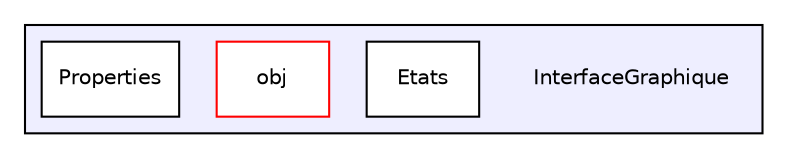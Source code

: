 digraph "InterfaceGraphique" {
  compound=true
  node [ fontsize="10", fontname="Helvetica"];
  edge [ labelfontsize="10", labelfontname="Helvetica"];
  subgraph clusterdir_579cddb79e8a6dddf2091d0426ad06ad {
    graph [ bgcolor="#eeeeff", pencolor="black", label="" URL="dir_579cddb79e8a6dddf2091d0426ad06ad.html"];
    dir_579cddb79e8a6dddf2091d0426ad06ad [shape=plaintext label="InterfaceGraphique"];
    dir_4c4c40075ad9fbfac51ac606f374257a [shape=box label="Etats" color="black" fillcolor="white" style="filled" URL="dir_4c4c40075ad9fbfac51ac606f374257a.html"];
    dir_d8f1cc17aa954680d1e3c0572b74bf0f [shape=box label="obj" color="red" fillcolor="white" style="filled" URL="dir_d8f1cc17aa954680d1e3c0572b74bf0f.html"];
    dir_e7b8be4b1966ed6e2ed4b45c0fe97a03 [shape=box label="Properties" color="black" fillcolor="white" style="filled" URL="dir_e7b8be4b1966ed6e2ed4b45c0fe97a03.html"];
  }
}
